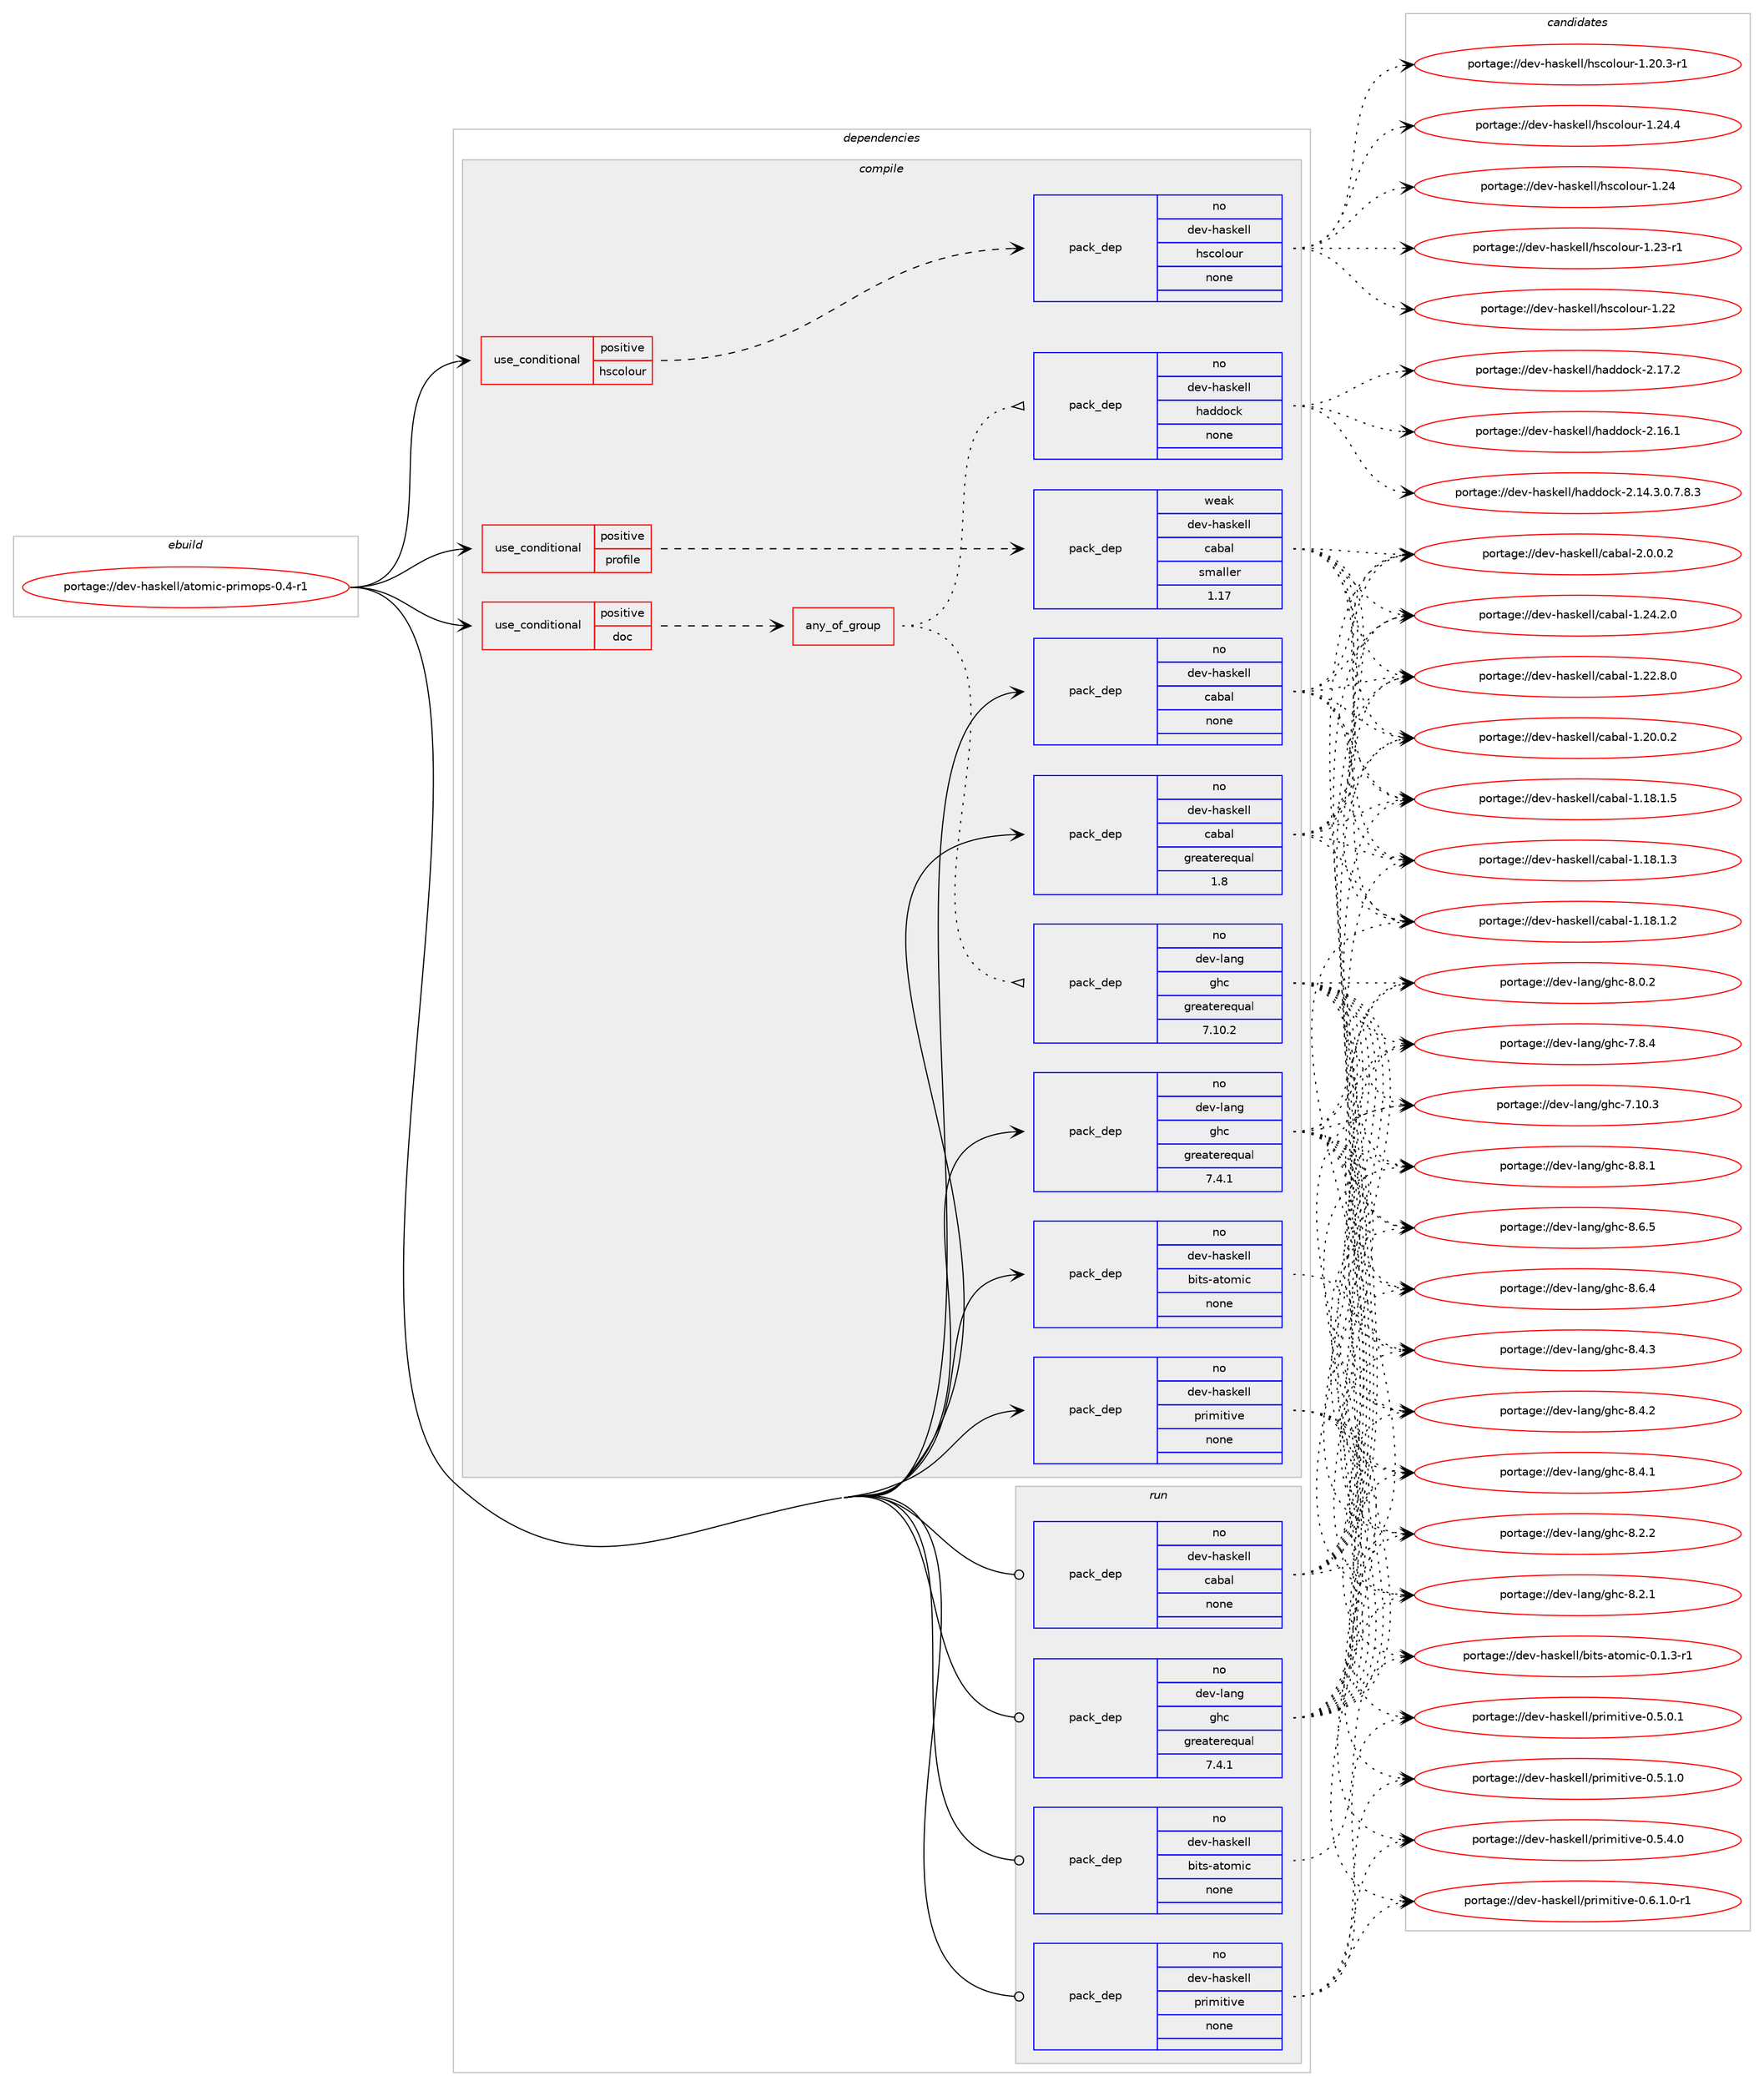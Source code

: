 digraph prolog {

# *************
# Graph options
# *************

newrank=true;
concentrate=true;
compound=true;
graph [rankdir=LR,fontname=Helvetica,fontsize=10,ranksep=1.5];#, ranksep=2.5, nodesep=0.2];
edge  [arrowhead=vee];
node  [fontname=Helvetica,fontsize=10];

# **********
# The ebuild
# **********

subgraph cluster_leftcol {
color=gray;
label=<<i>ebuild</i>>;
id [label="portage://dev-haskell/atomic-primops-0.4-r1", color=red, width=4, href="../dev-haskell/atomic-primops-0.4-r1.svg"];
}

# ****************
# The dependencies
# ****************

subgraph cluster_midcol {
color=gray;
label=<<i>dependencies</i>>;
subgraph cluster_compile {
fillcolor="#eeeeee";
style=filled;
label=<<i>compile</i>>;
subgraph cond135093 {
dependency572127 [label=<<TABLE BORDER="0" CELLBORDER="1" CELLSPACING="0" CELLPADDING="4"><TR><TD ROWSPAN="3" CELLPADDING="10">use_conditional</TD></TR><TR><TD>positive</TD></TR><TR><TD>doc</TD></TR></TABLE>>, shape=none, color=red];
subgraph any6839 {
dependency572128 [label=<<TABLE BORDER="0" CELLBORDER="1" CELLSPACING="0" CELLPADDING="4"><TR><TD CELLPADDING="10">any_of_group</TD></TR></TABLE>>, shape=none, color=red];subgraph pack429958 {
dependency572129 [label=<<TABLE BORDER="0" CELLBORDER="1" CELLSPACING="0" CELLPADDING="4" WIDTH="220"><TR><TD ROWSPAN="6" CELLPADDING="30">pack_dep</TD></TR><TR><TD WIDTH="110">no</TD></TR><TR><TD>dev-haskell</TD></TR><TR><TD>haddock</TD></TR><TR><TD>none</TD></TR><TR><TD></TD></TR></TABLE>>, shape=none, color=blue];
}
dependency572128:e -> dependency572129:w [weight=20,style="dotted",arrowhead="oinv"];
subgraph pack429959 {
dependency572130 [label=<<TABLE BORDER="0" CELLBORDER="1" CELLSPACING="0" CELLPADDING="4" WIDTH="220"><TR><TD ROWSPAN="6" CELLPADDING="30">pack_dep</TD></TR><TR><TD WIDTH="110">no</TD></TR><TR><TD>dev-lang</TD></TR><TR><TD>ghc</TD></TR><TR><TD>greaterequal</TD></TR><TR><TD>7.10.2</TD></TR></TABLE>>, shape=none, color=blue];
}
dependency572128:e -> dependency572130:w [weight=20,style="dotted",arrowhead="oinv"];
}
dependency572127:e -> dependency572128:w [weight=20,style="dashed",arrowhead="vee"];
}
id:e -> dependency572127:w [weight=20,style="solid",arrowhead="vee"];
subgraph cond135094 {
dependency572131 [label=<<TABLE BORDER="0" CELLBORDER="1" CELLSPACING="0" CELLPADDING="4"><TR><TD ROWSPAN="3" CELLPADDING="10">use_conditional</TD></TR><TR><TD>positive</TD></TR><TR><TD>hscolour</TD></TR></TABLE>>, shape=none, color=red];
subgraph pack429960 {
dependency572132 [label=<<TABLE BORDER="0" CELLBORDER="1" CELLSPACING="0" CELLPADDING="4" WIDTH="220"><TR><TD ROWSPAN="6" CELLPADDING="30">pack_dep</TD></TR><TR><TD WIDTH="110">no</TD></TR><TR><TD>dev-haskell</TD></TR><TR><TD>hscolour</TD></TR><TR><TD>none</TD></TR><TR><TD></TD></TR></TABLE>>, shape=none, color=blue];
}
dependency572131:e -> dependency572132:w [weight=20,style="dashed",arrowhead="vee"];
}
id:e -> dependency572131:w [weight=20,style="solid",arrowhead="vee"];
subgraph cond135095 {
dependency572133 [label=<<TABLE BORDER="0" CELLBORDER="1" CELLSPACING="0" CELLPADDING="4"><TR><TD ROWSPAN="3" CELLPADDING="10">use_conditional</TD></TR><TR><TD>positive</TD></TR><TR><TD>profile</TD></TR></TABLE>>, shape=none, color=red];
subgraph pack429961 {
dependency572134 [label=<<TABLE BORDER="0" CELLBORDER="1" CELLSPACING="0" CELLPADDING="4" WIDTH="220"><TR><TD ROWSPAN="6" CELLPADDING="30">pack_dep</TD></TR><TR><TD WIDTH="110">weak</TD></TR><TR><TD>dev-haskell</TD></TR><TR><TD>cabal</TD></TR><TR><TD>smaller</TD></TR><TR><TD>1.17</TD></TR></TABLE>>, shape=none, color=blue];
}
dependency572133:e -> dependency572134:w [weight=20,style="dashed",arrowhead="vee"];
}
id:e -> dependency572133:w [weight=20,style="solid",arrowhead="vee"];
subgraph pack429962 {
dependency572135 [label=<<TABLE BORDER="0" CELLBORDER="1" CELLSPACING="0" CELLPADDING="4" WIDTH="220"><TR><TD ROWSPAN="6" CELLPADDING="30">pack_dep</TD></TR><TR><TD WIDTH="110">no</TD></TR><TR><TD>dev-haskell</TD></TR><TR><TD>bits-atomic</TD></TR><TR><TD>none</TD></TR><TR><TD></TD></TR></TABLE>>, shape=none, color=blue];
}
id:e -> dependency572135:w [weight=20,style="solid",arrowhead="vee"];
subgraph pack429963 {
dependency572136 [label=<<TABLE BORDER="0" CELLBORDER="1" CELLSPACING="0" CELLPADDING="4" WIDTH="220"><TR><TD ROWSPAN="6" CELLPADDING="30">pack_dep</TD></TR><TR><TD WIDTH="110">no</TD></TR><TR><TD>dev-haskell</TD></TR><TR><TD>cabal</TD></TR><TR><TD>greaterequal</TD></TR><TR><TD>1.8</TD></TR></TABLE>>, shape=none, color=blue];
}
id:e -> dependency572136:w [weight=20,style="solid",arrowhead="vee"];
subgraph pack429964 {
dependency572137 [label=<<TABLE BORDER="0" CELLBORDER="1" CELLSPACING="0" CELLPADDING="4" WIDTH="220"><TR><TD ROWSPAN="6" CELLPADDING="30">pack_dep</TD></TR><TR><TD WIDTH="110">no</TD></TR><TR><TD>dev-haskell</TD></TR><TR><TD>cabal</TD></TR><TR><TD>none</TD></TR><TR><TD></TD></TR></TABLE>>, shape=none, color=blue];
}
id:e -> dependency572137:w [weight=20,style="solid",arrowhead="vee"];
subgraph pack429965 {
dependency572138 [label=<<TABLE BORDER="0" CELLBORDER="1" CELLSPACING="0" CELLPADDING="4" WIDTH="220"><TR><TD ROWSPAN="6" CELLPADDING="30">pack_dep</TD></TR><TR><TD WIDTH="110">no</TD></TR><TR><TD>dev-haskell</TD></TR><TR><TD>primitive</TD></TR><TR><TD>none</TD></TR><TR><TD></TD></TR></TABLE>>, shape=none, color=blue];
}
id:e -> dependency572138:w [weight=20,style="solid",arrowhead="vee"];
subgraph pack429966 {
dependency572139 [label=<<TABLE BORDER="0" CELLBORDER="1" CELLSPACING="0" CELLPADDING="4" WIDTH="220"><TR><TD ROWSPAN="6" CELLPADDING="30">pack_dep</TD></TR><TR><TD WIDTH="110">no</TD></TR><TR><TD>dev-lang</TD></TR><TR><TD>ghc</TD></TR><TR><TD>greaterequal</TD></TR><TR><TD>7.4.1</TD></TR></TABLE>>, shape=none, color=blue];
}
id:e -> dependency572139:w [weight=20,style="solid",arrowhead="vee"];
}
subgraph cluster_compileandrun {
fillcolor="#eeeeee";
style=filled;
label=<<i>compile and run</i>>;
}
subgraph cluster_run {
fillcolor="#eeeeee";
style=filled;
label=<<i>run</i>>;
subgraph pack429967 {
dependency572140 [label=<<TABLE BORDER="0" CELLBORDER="1" CELLSPACING="0" CELLPADDING="4" WIDTH="220"><TR><TD ROWSPAN="6" CELLPADDING="30">pack_dep</TD></TR><TR><TD WIDTH="110">no</TD></TR><TR><TD>dev-haskell</TD></TR><TR><TD>bits-atomic</TD></TR><TR><TD>none</TD></TR><TR><TD></TD></TR></TABLE>>, shape=none, color=blue];
}
id:e -> dependency572140:w [weight=20,style="solid",arrowhead="odot"];
subgraph pack429968 {
dependency572141 [label=<<TABLE BORDER="0" CELLBORDER="1" CELLSPACING="0" CELLPADDING="4" WIDTH="220"><TR><TD ROWSPAN="6" CELLPADDING="30">pack_dep</TD></TR><TR><TD WIDTH="110">no</TD></TR><TR><TD>dev-haskell</TD></TR><TR><TD>cabal</TD></TR><TR><TD>none</TD></TR><TR><TD></TD></TR></TABLE>>, shape=none, color=blue];
}
id:e -> dependency572141:w [weight=20,style="solid",arrowhead="odot"];
subgraph pack429969 {
dependency572142 [label=<<TABLE BORDER="0" CELLBORDER="1" CELLSPACING="0" CELLPADDING="4" WIDTH="220"><TR><TD ROWSPAN="6" CELLPADDING="30">pack_dep</TD></TR><TR><TD WIDTH="110">no</TD></TR><TR><TD>dev-haskell</TD></TR><TR><TD>primitive</TD></TR><TR><TD>none</TD></TR><TR><TD></TD></TR></TABLE>>, shape=none, color=blue];
}
id:e -> dependency572142:w [weight=20,style="solid",arrowhead="odot"];
subgraph pack429970 {
dependency572143 [label=<<TABLE BORDER="0" CELLBORDER="1" CELLSPACING="0" CELLPADDING="4" WIDTH="220"><TR><TD ROWSPAN="6" CELLPADDING="30">pack_dep</TD></TR><TR><TD WIDTH="110">no</TD></TR><TR><TD>dev-lang</TD></TR><TR><TD>ghc</TD></TR><TR><TD>greaterequal</TD></TR><TR><TD>7.4.1</TD></TR></TABLE>>, shape=none, color=blue];
}
id:e -> dependency572143:w [weight=20,style="solid",arrowhead="odot"];
}
}

# **************
# The candidates
# **************

subgraph cluster_choices {
rank=same;
color=gray;
label=<<i>candidates</i>>;

subgraph choice429958 {
color=black;
nodesep=1;
choice100101118451049711510710110810847104971001001119910745504649554650 [label="portage://dev-haskell/haddock-2.17.2", color=red, width=4,href="../dev-haskell/haddock-2.17.2.svg"];
choice100101118451049711510710110810847104971001001119910745504649544649 [label="portage://dev-haskell/haddock-2.16.1", color=red, width=4,href="../dev-haskell/haddock-2.16.1.svg"];
choice1001011184510497115107101108108471049710010011199107455046495246514648465546564651 [label="portage://dev-haskell/haddock-2.14.3.0.7.8.3", color=red, width=4,href="../dev-haskell/haddock-2.14.3.0.7.8.3.svg"];
dependency572129:e -> choice100101118451049711510710110810847104971001001119910745504649554650:w [style=dotted,weight="100"];
dependency572129:e -> choice100101118451049711510710110810847104971001001119910745504649544649:w [style=dotted,weight="100"];
dependency572129:e -> choice1001011184510497115107101108108471049710010011199107455046495246514648465546564651:w [style=dotted,weight="100"];
}
subgraph choice429959 {
color=black;
nodesep=1;
choice10010111845108971101034710310499455646564649 [label="portage://dev-lang/ghc-8.8.1", color=red, width=4,href="../dev-lang/ghc-8.8.1.svg"];
choice10010111845108971101034710310499455646544653 [label="portage://dev-lang/ghc-8.6.5", color=red, width=4,href="../dev-lang/ghc-8.6.5.svg"];
choice10010111845108971101034710310499455646544652 [label="portage://dev-lang/ghc-8.6.4", color=red, width=4,href="../dev-lang/ghc-8.6.4.svg"];
choice10010111845108971101034710310499455646524651 [label="portage://dev-lang/ghc-8.4.3", color=red, width=4,href="../dev-lang/ghc-8.4.3.svg"];
choice10010111845108971101034710310499455646524650 [label="portage://dev-lang/ghc-8.4.2", color=red, width=4,href="../dev-lang/ghc-8.4.2.svg"];
choice10010111845108971101034710310499455646524649 [label="portage://dev-lang/ghc-8.4.1", color=red, width=4,href="../dev-lang/ghc-8.4.1.svg"];
choice10010111845108971101034710310499455646504650 [label="portage://dev-lang/ghc-8.2.2", color=red, width=4,href="../dev-lang/ghc-8.2.2.svg"];
choice10010111845108971101034710310499455646504649 [label="portage://dev-lang/ghc-8.2.1", color=red, width=4,href="../dev-lang/ghc-8.2.1.svg"];
choice10010111845108971101034710310499455646484650 [label="portage://dev-lang/ghc-8.0.2", color=red, width=4,href="../dev-lang/ghc-8.0.2.svg"];
choice10010111845108971101034710310499455546564652 [label="portage://dev-lang/ghc-7.8.4", color=red, width=4,href="../dev-lang/ghc-7.8.4.svg"];
choice1001011184510897110103471031049945554649484651 [label="portage://dev-lang/ghc-7.10.3", color=red, width=4,href="../dev-lang/ghc-7.10.3.svg"];
dependency572130:e -> choice10010111845108971101034710310499455646564649:w [style=dotted,weight="100"];
dependency572130:e -> choice10010111845108971101034710310499455646544653:w [style=dotted,weight="100"];
dependency572130:e -> choice10010111845108971101034710310499455646544652:w [style=dotted,weight="100"];
dependency572130:e -> choice10010111845108971101034710310499455646524651:w [style=dotted,weight="100"];
dependency572130:e -> choice10010111845108971101034710310499455646524650:w [style=dotted,weight="100"];
dependency572130:e -> choice10010111845108971101034710310499455646524649:w [style=dotted,weight="100"];
dependency572130:e -> choice10010111845108971101034710310499455646504650:w [style=dotted,weight="100"];
dependency572130:e -> choice10010111845108971101034710310499455646504649:w [style=dotted,weight="100"];
dependency572130:e -> choice10010111845108971101034710310499455646484650:w [style=dotted,weight="100"];
dependency572130:e -> choice10010111845108971101034710310499455546564652:w [style=dotted,weight="100"];
dependency572130:e -> choice1001011184510897110103471031049945554649484651:w [style=dotted,weight="100"];
}
subgraph choice429960 {
color=black;
nodesep=1;
choice1001011184510497115107101108108471041159911110811111711445494650524652 [label="portage://dev-haskell/hscolour-1.24.4", color=red, width=4,href="../dev-haskell/hscolour-1.24.4.svg"];
choice100101118451049711510710110810847104115991111081111171144549465052 [label="portage://dev-haskell/hscolour-1.24", color=red, width=4,href="../dev-haskell/hscolour-1.24.svg"];
choice1001011184510497115107101108108471041159911110811111711445494650514511449 [label="portage://dev-haskell/hscolour-1.23-r1", color=red, width=4,href="../dev-haskell/hscolour-1.23-r1.svg"];
choice100101118451049711510710110810847104115991111081111171144549465050 [label="portage://dev-haskell/hscolour-1.22", color=red, width=4,href="../dev-haskell/hscolour-1.22.svg"];
choice10010111845104971151071011081084710411599111108111117114454946504846514511449 [label="portage://dev-haskell/hscolour-1.20.3-r1", color=red, width=4,href="../dev-haskell/hscolour-1.20.3-r1.svg"];
dependency572132:e -> choice1001011184510497115107101108108471041159911110811111711445494650524652:w [style=dotted,weight="100"];
dependency572132:e -> choice100101118451049711510710110810847104115991111081111171144549465052:w [style=dotted,weight="100"];
dependency572132:e -> choice1001011184510497115107101108108471041159911110811111711445494650514511449:w [style=dotted,weight="100"];
dependency572132:e -> choice100101118451049711510710110810847104115991111081111171144549465050:w [style=dotted,weight="100"];
dependency572132:e -> choice10010111845104971151071011081084710411599111108111117114454946504846514511449:w [style=dotted,weight="100"];
}
subgraph choice429961 {
color=black;
nodesep=1;
choice100101118451049711510710110810847999798971084550464846484650 [label="portage://dev-haskell/cabal-2.0.0.2", color=red, width=4,href="../dev-haskell/cabal-2.0.0.2.svg"];
choice10010111845104971151071011081084799979897108454946505246504648 [label="portage://dev-haskell/cabal-1.24.2.0", color=red, width=4,href="../dev-haskell/cabal-1.24.2.0.svg"];
choice10010111845104971151071011081084799979897108454946505046564648 [label="portage://dev-haskell/cabal-1.22.8.0", color=red, width=4,href="../dev-haskell/cabal-1.22.8.0.svg"];
choice10010111845104971151071011081084799979897108454946504846484650 [label="portage://dev-haskell/cabal-1.20.0.2", color=red, width=4,href="../dev-haskell/cabal-1.20.0.2.svg"];
choice10010111845104971151071011081084799979897108454946495646494653 [label="portage://dev-haskell/cabal-1.18.1.5", color=red, width=4,href="../dev-haskell/cabal-1.18.1.5.svg"];
choice10010111845104971151071011081084799979897108454946495646494651 [label="portage://dev-haskell/cabal-1.18.1.3", color=red, width=4,href="../dev-haskell/cabal-1.18.1.3.svg"];
choice10010111845104971151071011081084799979897108454946495646494650 [label="portage://dev-haskell/cabal-1.18.1.2", color=red, width=4,href="../dev-haskell/cabal-1.18.1.2.svg"];
dependency572134:e -> choice100101118451049711510710110810847999798971084550464846484650:w [style=dotted,weight="100"];
dependency572134:e -> choice10010111845104971151071011081084799979897108454946505246504648:w [style=dotted,weight="100"];
dependency572134:e -> choice10010111845104971151071011081084799979897108454946505046564648:w [style=dotted,weight="100"];
dependency572134:e -> choice10010111845104971151071011081084799979897108454946504846484650:w [style=dotted,weight="100"];
dependency572134:e -> choice10010111845104971151071011081084799979897108454946495646494653:w [style=dotted,weight="100"];
dependency572134:e -> choice10010111845104971151071011081084799979897108454946495646494651:w [style=dotted,weight="100"];
dependency572134:e -> choice10010111845104971151071011081084799979897108454946495646494650:w [style=dotted,weight="100"];
}
subgraph choice429962 {
color=black;
nodesep=1;
choice100101118451049711510710110810847981051161154597116111109105994548464946514511449 [label="portage://dev-haskell/bits-atomic-0.1.3-r1", color=red, width=4,href="../dev-haskell/bits-atomic-0.1.3-r1.svg"];
dependency572135:e -> choice100101118451049711510710110810847981051161154597116111109105994548464946514511449:w [style=dotted,weight="100"];
}
subgraph choice429963 {
color=black;
nodesep=1;
choice100101118451049711510710110810847999798971084550464846484650 [label="portage://dev-haskell/cabal-2.0.0.2", color=red, width=4,href="../dev-haskell/cabal-2.0.0.2.svg"];
choice10010111845104971151071011081084799979897108454946505246504648 [label="portage://dev-haskell/cabal-1.24.2.0", color=red, width=4,href="../dev-haskell/cabal-1.24.2.0.svg"];
choice10010111845104971151071011081084799979897108454946505046564648 [label="portage://dev-haskell/cabal-1.22.8.0", color=red, width=4,href="../dev-haskell/cabal-1.22.8.0.svg"];
choice10010111845104971151071011081084799979897108454946504846484650 [label="portage://dev-haskell/cabal-1.20.0.2", color=red, width=4,href="../dev-haskell/cabal-1.20.0.2.svg"];
choice10010111845104971151071011081084799979897108454946495646494653 [label="portage://dev-haskell/cabal-1.18.1.5", color=red, width=4,href="../dev-haskell/cabal-1.18.1.5.svg"];
choice10010111845104971151071011081084799979897108454946495646494651 [label="portage://dev-haskell/cabal-1.18.1.3", color=red, width=4,href="../dev-haskell/cabal-1.18.1.3.svg"];
choice10010111845104971151071011081084799979897108454946495646494650 [label="portage://dev-haskell/cabal-1.18.1.2", color=red, width=4,href="../dev-haskell/cabal-1.18.1.2.svg"];
dependency572136:e -> choice100101118451049711510710110810847999798971084550464846484650:w [style=dotted,weight="100"];
dependency572136:e -> choice10010111845104971151071011081084799979897108454946505246504648:w [style=dotted,weight="100"];
dependency572136:e -> choice10010111845104971151071011081084799979897108454946505046564648:w [style=dotted,weight="100"];
dependency572136:e -> choice10010111845104971151071011081084799979897108454946504846484650:w [style=dotted,weight="100"];
dependency572136:e -> choice10010111845104971151071011081084799979897108454946495646494653:w [style=dotted,weight="100"];
dependency572136:e -> choice10010111845104971151071011081084799979897108454946495646494651:w [style=dotted,weight="100"];
dependency572136:e -> choice10010111845104971151071011081084799979897108454946495646494650:w [style=dotted,weight="100"];
}
subgraph choice429964 {
color=black;
nodesep=1;
choice100101118451049711510710110810847999798971084550464846484650 [label="portage://dev-haskell/cabal-2.0.0.2", color=red, width=4,href="../dev-haskell/cabal-2.0.0.2.svg"];
choice10010111845104971151071011081084799979897108454946505246504648 [label="portage://dev-haskell/cabal-1.24.2.0", color=red, width=4,href="../dev-haskell/cabal-1.24.2.0.svg"];
choice10010111845104971151071011081084799979897108454946505046564648 [label="portage://dev-haskell/cabal-1.22.8.0", color=red, width=4,href="../dev-haskell/cabal-1.22.8.0.svg"];
choice10010111845104971151071011081084799979897108454946504846484650 [label="portage://dev-haskell/cabal-1.20.0.2", color=red, width=4,href="../dev-haskell/cabal-1.20.0.2.svg"];
choice10010111845104971151071011081084799979897108454946495646494653 [label="portage://dev-haskell/cabal-1.18.1.5", color=red, width=4,href="../dev-haskell/cabal-1.18.1.5.svg"];
choice10010111845104971151071011081084799979897108454946495646494651 [label="portage://dev-haskell/cabal-1.18.1.3", color=red, width=4,href="../dev-haskell/cabal-1.18.1.3.svg"];
choice10010111845104971151071011081084799979897108454946495646494650 [label="portage://dev-haskell/cabal-1.18.1.2", color=red, width=4,href="../dev-haskell/cabal-1.18.1.2.svg"];
dependency572137:e -> choice100101118451049711510710110810847999798971084550464846484650:w [style=dotted,weight="100"];
dependency572137:e -> choice10010111845104971151071011081084799979897108454946505246504648:w [style=dotted,weight="100"];
dependency572137:e -> choice10010111845104971151071011081084799979897108454946505046564648:w [style=dotted,weight="100"];
dependency572137:e -> choice10010111845104971151071011081084799979897108454946504846484650:w [style=dotted,weight="100"];
dependency572137:e -> choice10010111845104971151071011081084799979897108454946495646494653:w [style=dotted,weight="100"];
dependency572137:e -> choice10010111845104971151071011081084799979897108454946495646494651:w [style=dotted,weight="100"];
dependency572137:e -> choice10010111845104971151071011081084799979897108454946495646494650:w [style=dotted,weight="100"];
}
subgraph choice429965 {
color=black;
nodesep=1;
choice10010111845104971151071011081084711211410510910511610511810145484654464946484511449 [label="portage://dev-haskell/primitive-0.6.1.0-r1", color=red, width=4,href="../dev-haskell/primitive-0.6.1.0-r1.svg"];
choice1001011184510497115107101108108471121141051091051161051181014548465346524648 [label="portage://dev-haskell/primitive-0.5.4.0", color=red, width=4,href="../dev-haskell/primitive-0.5.4.0.svg"];
choice1001011184510497115107101108108471121141051091051161051181014548465346494648 [label="portage://dev-haskell/primitive-0.5.1.0", color=red, width=4,href="../dev-haskell/primitive-0.5.1.0.svg"];
choice1001011184510497115107101108108471121141051091051161051181014548465346484649 [label="portage://dev-haskell/primitive-0.5.0.1", color=red, width=4,href="../dev-haskell/primitive-0.5.0.1.svg"];
dependency572138:e -> choice10010111845104971151071011081084711211410510910511610511810145484654464946484511449:w [style=dotted,weight="100"];
dependency572138:e -> choice1001011184510497115107101108108471121141051091051161051181014548465346524648:w [style=dotted,weight="100"];
dependency572138:e -> choice1001011184510497115107101108108471121141051091051161051181014548465346494648:w [style=dotted,weight="100"];
dependency572138:e -> choice1001011184510497115107101108108471121141051091051161051181014548465346484649:w [style=dotted,weight="100"];
}
subgraph choice429966 {
color=black;
nodesep=1;
choice10010111845108971101034710310499455646564649 [label="portage://dev-lang/ghc-8.8.1", color=red, width=4,href="../dev-lang/ghc-8.8.1.svg"];
choice10010111845108971101034710310499455646544653 [label="portage://dev-lang/ghc-8.6.5", color=red, width=4,href="../dev-lang/ghc-8.6.5.svg"];
choice10010111845108971101034710310499455646544652 [label="portage://dev-lang/ghc-8.6.4", color=red, width=4,href="../dev-lang/ghc-8.6.4.svg"];
choice10010111845108971101034710310499455646524651 [label="portage://dev-lang/ghc-8.4.3", color=red, width=4,href="../dev-lang/ghc-8.4.3.svg"];
choice10010111845108971101034710310499455646524650 [label="portage://dev-lang/ghc-8.4.2", color=red, width=4,href="../dev-lang/ghc-8.4.2.svg"];
choice10010111845108971101034710310499455646524649 [label="portage://dev-lang/ghc-8.4.1", color=red, width=4,href="../dev-lang/ghc-8.4.1.svg"];
choice10010111845108971101034710310499455646504650 [label="portage://dev-lang/ghc-8.2.2", color=red, width=4,href="../dev-lang/ghc-8.2.2.svg"];
choice10010111845108971101034710310499455646504649 [label="portage://dev-lang/ghc-8.2.1", color=red, width=4,href="../dev-lang/ghc-8.2.1.svg"];
choice10010111845108971101034710310499455646484650 [label="portage://dev-lang/ghc-8.0.2", color=red, width=4,href="../dev-lang/ghc-8.0.2.svg"];
choice10010111845108971101034710310499455546564652 [label="portage://dev-lang/ghc-7.8.4", color=red, width=4,href="../dev-lang/ghc-7.8.4.svg"];
choice1001011184510897110103471031049945554649484651 [label="portage://dev-lang/ghc-7.10.3", color=red, width=4,href="../dev-lang/ghc-7.10.3.svg"];
dependency572139:e -> choice10010111845108971101034710310499455646564649:w [style=dotted,weight="100"];
dependency572139:e -> choice10010111845108971101034710310499455646544653:w [style=dotted,weight="100"];
dependency572139:e -> choice10010111845108971101034710310499455646544652:w [style=dotted,weight="100"];
dependency572139:e -> choice10010111845108971101034710310499455646524651:w [style=dotted,weight="100"];
dependency572139:e -> choice10010111845108971101034710310499455646524650:w [style=dotted,weight="100"];
dependency572139:e -> choice10010111845108971101034710310499455646524649:w [style=dotted,weight="100"];
dependency572139:e -> choice10010111845108971101034710310499455646504650:w [style=dotted,weight="100"];
dependency572139:e -> choice10010111845108971101034710310499455646504649:w [style=dotted,weight="100"];
dependency572139:e -> choice10010111845108971101034710310499455646484650:w [style=dotted,weight="100"];
dependency572139:e -> choice10010111845108971101034710310499455546564652:w [style=dotted,weight="100"];
dependency572139:e -> choice1001011184510897110103471031049945554649484651:w [style=dotted,weight="100"];
}
subgraph choice429967 {
color=black;
nodesep=1;
choice100101118451049711510710110810847981051161154597116111109105994548464946514511449 [label="portage://dev-haskell/bits-atomic-0.1.3-r1", color=red, width=4,href="../dev-haskell/bits-atomic-0.1.3-r1.svg"];
dependency572140:e -> choice100101118451049711510710110810847981051161154597116111109105994548464946514511449:w [style=dotted,weight="100"];
}
subgraph choice429968 {
color=black;
nodesep=1;
choice100101118451049711510710110810847999798971084550464846484650 [label="portage://dev-haskell/cabal-2.0.0.2", color=red, width=4,href="../dev-haskell/cabal-2.0.0.2.svg"];
choice10010111845104971151071011081084799979897108454946505246504648 [label="portage://dev-haskell/cabal-1.24.2.0", color=red, width=4,href="../dev-haskell/cabal-1.24.2.0.svg"];
choice10010111845104971151071011081084799979897108454946505046564648 [label="portage://dev-haskell/cabal-1.22.8.0", color=red, width=4,href="../dev-haskell/cabal-1.22.8.0.svg"];
choice10010111845104971151071011081084799979897108454946504846484650 [label="portage://dev-haskell/cabal-1.20.0.2", color=red, width=4,href="../dev-haskell/cabal-1.20.0.2.svg"];
choice10010111845104971151071011081084799979897108454946495646494653 [label="portage://dev-haskell/cabal-1.18.1.5", color=red, width=4,href="../dev-haskell/cabal-1.18.1.5.svg"];
choice10010111845104971151071011081084799979897108454946495646494651 [label="portage://dev-haskell/cabal-1.18.1.3", color=red, width=4,href="../dev-haskell/cabal-1.18.1.3.svg"];
choice10010111845104971151071011081084799979897108454946495646494650 [label="portage://dev-haskell/cabal-1.18.1.2", color=red, width=4,href="../dev-haskell/cabal-1.18.1.2.svg"];
dependency572141:e -> choice100101118451049711510710110810847999798971084550464846484650:w [style=dotted,weight="100"];
dependency572141:e -> choice10010111845104971151071011081084799979897108454946505246504648:w [style=dotted,weight="100"];
dependency572141:e -> choice10010111845104971151071011081084799979897108454946505046564648:w [style=dotted,weight="100"];
dependency572141:e -> choice10010111845104971151071011081084799979897108454946504846484650:w [style=dotted,weight="100"];
dependency572141:e -> choice10010111845104971151071011081084799979897108454946495646494653:w [style=dotted,weight="100"];
dependency572141:e -> choice10010111845104971151071011081084799979897108454946495646494651:w [style=dotted,weight="100"];
dependency572141:e -> choice10010111845104971151071011081084799979897108454946495646494650:w [style=dotted,weight="100"];
}
subgraph choice429969 {
color=black;
nodesep=1;
choice10010111845104971151071011081084711211410510910511610511810145484654464946484511449 [label="portage://dev-haskell/primitive-0.6.1.0-r1", color=red, width=4,href="../dev-haskell/primitive-0.6.1.0-r1.svg"];
choice1001011184510497115107101108108471121141051091051161051181014548465346524648 [label="portage://dev-haskell/primitive-0.5.4.0", color=red, width=4,href="../dev-haskell/primitive-0.5.4.0.svg"];
choice1001011184510497115107101108108471121141051091051161051181014548465346494648 [label="portage://dev-haskell/primitive-0.5.1.0", color=red, width=4,href="../dev-haskell/primitive-0.5.1.0.svg"];
choice1001011184510497115107101108108471121141051091051161051181014548465346484649 [label="portage://dev-haskell/primitive-0.5.0.1", color=red, width=4,href="../dev-haskell/primitive-0.5.0.1.svg"];
dependency572142:e -> choice10010111845104971151071011081084711211410510910511610511810145484654464946484511449:w [style=dotted,weight="100"];
dependency572142:e -> choice1001011184510497115107101108108471121141051091051161051181014548465346524648:w [style=dotted,weight="100"];
dependency572142:e -> choice1001011184510497115107101108108471121141051091051161051181014548465346494648:w [style=dotted,weight="100"];
dependency572142:e -> choice1001011184510497115107101108108471121141051091051161051181014548465346484649:w [style=dotted,weight="100"];
}
subgraph choice429970 {
color=black;
nodesep=1;
choice10010111845108971101034710310499455646564649 [label="portage://dev-lang/ghc-8.8.1", color=red, width=4,href="../dev-lang/ghc-8.8.1.svg"];
choice10010111845108971101034710310499455646544653 [label="portage://dev-lang/ghc-8.6.5", color=red, width=4,href="../dev-lang/ghc-8.6.5.svg"];
choice10010111845108971101034710310499455646544652 [label="portage://dev-lang/ghc-8.6.4", color=red, width=4,href="../dev-lang/ghc-8.6.4.svg"];
choice10010111845108971101034710310499455646524651 [label="portage://dev-lang/ghc-8.4.3", color=red, width=4,href="../dev-lang/ghc-8.4.3.svg"];
choice10010111845108971101034710310499455646524650 [label="portage://dev-lang/ghc-8.4.2", color=red, width=4,href="../dev-lang/ghc-8.4.2.svg"];
choice10010111845108971101034710310499455646524649 [label="portage://dev-lang/ghc-8.4.1", color=red, width=4,href="../dev-lang/ghc-8.4.1.svg"];
choice10010111845108971101034710310499455646504650 [label="portage://dev-lang/ghc-8.2.2", color=red, width=4,href="../dev-lang/ghc-8.2.2.svg"];
choice10010111845108971101034710310499455646504649 [label="portage://dev-lang/ghc-8.2.1", color=red, width=4,href="../dev-lang/ghc-8.2.1.svg"];
choice10010111845108971101034710310499455646484650 [label="portage://dev-lang/ghc-8.0.2", color=red, width=4,href="../dev-lang/ghc-8.0.2.svg"];
choice10010111845108971101034710310499455546564652 [label="portage://dev-lang/ghc-7.8.4", color=red, width=4,href="../dev-lang/ghc-7.8.4.svg"];
choice1001011184510897110103471031049945554649484651 [label="portage://dev-lang/ghc-7.10.3", color=red, width=4,href="../dev-lang/ghc-7.10.3.svg"];
dependency572143:e -> choice10010111845108971101034710310499455646564649:w [style=dotted,weight="100"];
dependency572143:e -> choice10010111845108971101034710310499455646544653:w [style=dotted,weight="100"];
dependency572143:e -> choice10010111845108971101034710310499455646544652:w [style=dotted,weight="100"];
dependency572143:e -> choice10010111845108971101034710310499455646524651:w [style=dotted,weight="100"];
dependency572143:e -> choice10010111845108971101034710310499455646524650:w [style=dotted,weight="100"];
dependency572143:e -> choice10010111845108971101034710310499455646524649:w [style=dotted,weight="100"];
dependency572143:e -> choice10010111845108971101034710310499455646504650:w [style=dotted,weight="100"];
dependency572143:e -> choice10010111845108971101034710310499455646504649:w [style=dotted,weight="100"];
dependency572143:e -> choice10010111845108971101034710310499455646484650:w [style=dotted,weight="100"];
dependency572143:e -> choice10010111845108971101034710310499455546564652:w [style=dotted,weight="100"];
dependency572143:e -> choice1001011184510897110103471031049945554649484651:w [style=dotted,weight="100"];
}
}

}
